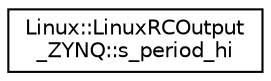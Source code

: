 digraph "Graphical Class Hierarchy"
{
 // INTERACTIVE_SVG=YES
  edge [fontname="Helvetica",fontsize="10",labelfontname="Helvetica",labelfontsize="10"];
  node [fontname="Helvetica",fontsize="10",shape=record];
  rankdir="LR";
  Node1 [label="Linux::LinuxRCOutput\l_ZYNQ::s_period_hi",height=0.2,width=0.4,color="black", fillcolor="white", style="filled",URL="$structLinux_1_1LinuxRCOutput__ZYNQ_1_1s__period__hi.html"];
}
